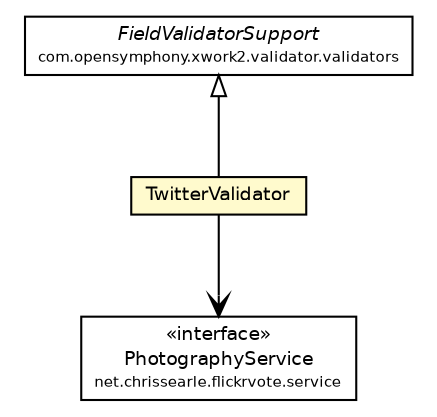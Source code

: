 #!/usr/local/bin/dot
#
# Class diagram 
# Generated by UmlGraph version 4.6 (http://www.spinellis.gr/sw/umlgraph)
#

digraph G {
	edge [fontname="Helvetica",fontsize=10,labelfontname="Helvetica",labelfontsize=10];
	node [fontname="Helvetica",fontsize=10,shape=plaintext];
	// net.chrissearle.flickrvote.service.PhotographyService
	c11222 [label=<<table border="0" cellborder="1" cellspacing="0" cellpadding="2" port="p" href="../../service/PhotographyService.html">
		<tr><td><table border="0" cellspacing="0" cellpadding="1">
			<tr><td> &laquo;interface&raquo; </td></tr>
			<tr><td> PhotographyService </td></tr>
			<tr><td><font point-size="7.0"> net.chrissearle.flickrvote.service </font></td></tr>
		</table></td></tr>
		</table>>, fontname="Helvetica", fontcolor="black", fontsize=9.0];
	// net.chrissearle.flickrvote.web.validators.TwitterValidator
	c11280 [label=<<table border="0" cellborder="1" cellspacing="0" cellpadding="2" port="p" bgcolor="lemonChiffon" href="./TwitterValidator.html">
		<tr><td><table border="0" cellspacing="0" cellpadding="1">
			<tr><td> TwitterValidator </td></tr>
		</table></td></tr>
		</table>>, fontname="Helvetica", fontcolor="black", fontsize=9.0];
	//net.chrissearle.flickrvote.web.validators.TwitterValidator extends com.opensymphony.xwork2.validator.validators.FieldValidatorSupport
	c11291:p -> c11280:p [dir=back,arrowtail=empty];
	// net.chrissearle.flickrvote.web.validators.TwitterValidator NAVASSOC net.chrissearle.flickrvote.service.PhotographyService
	c11280:p -> c11222:p [taillabel="", label="", headlabel="", fontname="Helvetica", fontcolor="black", fontsize=10.0, color="black", arrowhead=open];
	// com.opensymphony.xwork2.validator.validators.FieldValidatorSupport
	c11291 [label=<<table border="0" cellborder="1" cellspacing="0" cellpadding="2" port="p">
		<tr><td><table border="0" cellspacing="0" cellpadding="1">
			<tr><td><font face="Helvetica-Oblique"> FieldValidatorSupport </font></td></tr>
			<tr><td><font point-size="7.0"> com.opensymphony.xwork2.validator.validators </font></td></tr>
		</table></td></tr>
		</table>>, fontname="Helvetica", fontcolor="black", fontsize=9.0];
}

